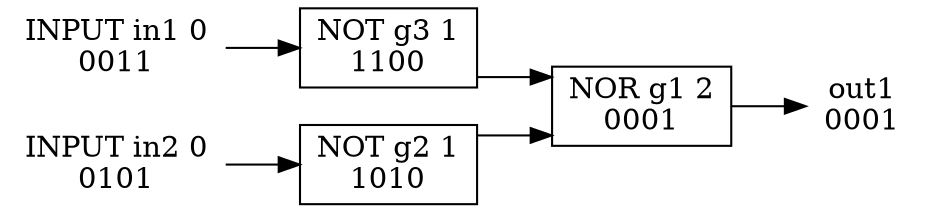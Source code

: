 #GRAPHVIZ_OUTPUT 
digraph{ 
rankdir=LR; 
splines=ortho; 
out1[shape=none,label="out1\n0001"]; 
in2[shape=none,label="INPUT in2 0\n0101"]; 
in1[shape=none,label="INPUT in1 0\n0011"]; 
g3[shape=box,style=filled,fillcolor=gray100,label="NOT g3 1\n1100"]; 
g2[shape=box,style=filled,fillcolor=gray100,label="NOT g2 1\n1010"]; 
g1[shape=box,style=filled,fillcolor=gray100,label="NOR g1 2\n0001"]; 
g1->out1; 
g2->g1; 
g3->g1; 
in2->g2; 
in1->g3; 
} 
